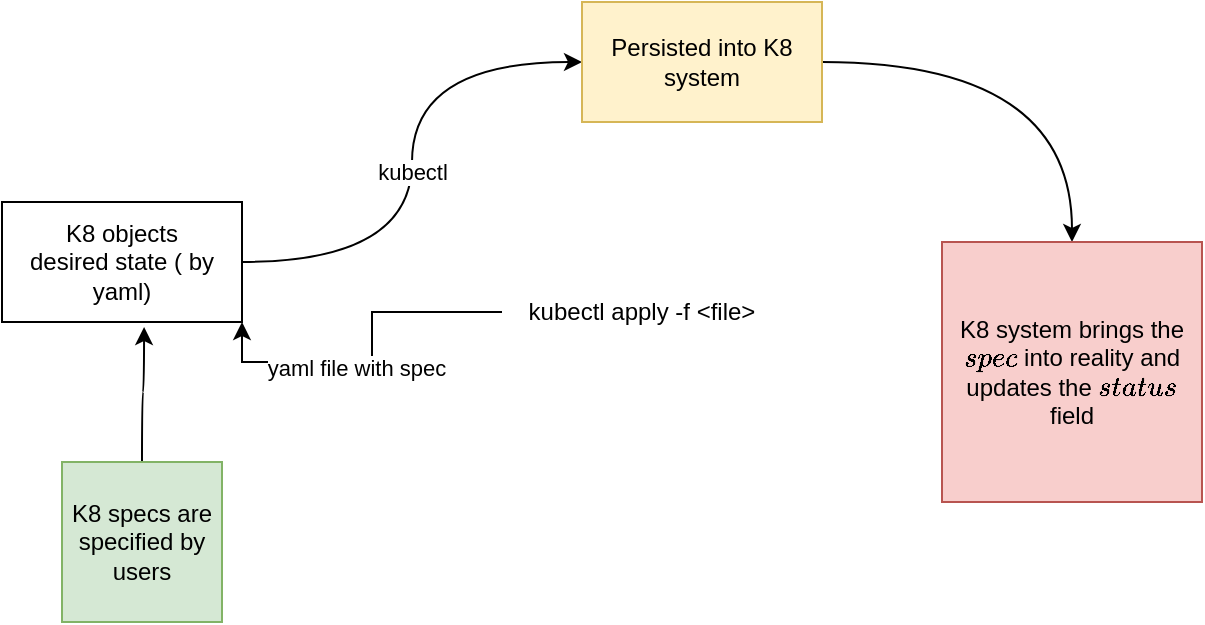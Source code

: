 <mxfile version="21.6.8" type="github">
  <diagram name="Page-1" id="WoqhhD6lpDFLgfi7OJ99">
    <mxGraphModel dx="1306" dy="712" grid="1" gridSize="10" guides="1" tooltips="1" connect="1" arrows="1" fold="1" page="1" pageScale="1" pageWidth="827" pageHeight="1169" math="0" shadow="0">
      <root>
        <mxCell id="0" />
        <mxCell id="1" parent="0" />
        <mxCell id="0i_TROUVxeNVEFwLMdWt-4" style="edgeStyle=orthogonalEdgeStyle;rounded=0;orthogonalLoop=1;jettySize=auto;html=1;entryX=0;entryY=0.5;entryDx=0;entryDy=0;curved=1;" edge="1" parent="1" source="0i_TROUVxeNVEFwLMdWt-1" target="0i_TROUVxeNVEFwLMdWt-2">
          <mxGeometry relative="1" as="geometry" />
        </mxCell>
        <mxCell id="0i_TROUVxeNVEFwLMdWt-7" value="kubectl" style="edgeLabel;html=1;align=center;verticalAlign=middle;resizable=0;points=[];" vertex="1" connectable="0" parent="0i_TROUVxeNVEFwLMdWt-4">
          <mxGeometry x="-0.026" relative="1" as="geometry">
            <mxPoint y="1" as="offset" />
          </mxGeometry>
        </mxCell>
        <mxCell id="0i_TROUVxeNVEFwLMdWt-1" value="K8 objects&lt;br&gt;desired state ( by yaml)" style="rounded=0;whiteSpace=wrap;html=1;fillColor=none;" vertex="1" parent="1">
          <mxGeometry x="50" y="130" width="120" height="60" as="geometry" />
        </mxCell>
        <mxCell id="0i_TROUVxeNVEFwLMdWt-15" style="edgeStyle=orthogonalEdgeStyle;rounded=0;orthogonalLoop=1;jettySize=auto;html=1;curved=1;" edge="1" parent="1" source="0i_TROUVxeNVEFwLMdWt-2" target="0i_TROUVxeNVEFwLMdWt-14">
          <mxGeometry relative="1" as="geometry" />
        </mxCell>
        <mxCell id="0i_TROUVxeNVEFwLMdWt-2" value="Persisted into K8 system" style="rounded=0;whiteSpace=wrap;html=1;fillColor=#fff2cc;strokeColor=#d6b656;" vertex="1" parent="1">
          <mxGeometry x="340" y="30" width="120" height="60" as="geometry" />
        </mxCell>
        <mxCell id="0i_TROUVxeNVEFwLMdWt-13" style="edgeStyle=orthogonalEdgeStyle;rounded=0;orthogonalLoop=1;jettySize=auto;html=1;entryX=0.592;entryY=1.042;entryDx=0;entryDy=0;entryPerimeter=0;curved=1;" edge="1" parent="1" source="0i_TROUVxeNVEFwLMdWt-12" target="0i_TROUVxeNVEFwLMdWt-1">
          <mxGeometry relative="1" as="geometry" />
        </mxCell>
        <mxCell id="0i_TROUVxeNVEFwLMdWt-12" value="K8 specs are specified by users" style="whiteSpace=wrap;html=1;aspect=fixed;fillColor=#d5e8d4;strokeColor=#82b366;" vertex="1" parent="1">
          <mxGeometry x="80" y="260" width="80" height="80" as="geometry" />
        </mxCell>
        <mxCell id="0i_TROUVxeNVEFwLMdWt-14" value="K8 system brings the `spec` into reality and updates the `status` field" style="whiteSpace=wrap;html=1;aspect=fixed;fillColor=#f8cecc;strokeColor=#b85450;" vertex="1" parent="1">
          <mxGeometry x="520" y="150" width="130" height="130" as="geometry" />
        </mxCell>
        <mxCell id="0i_TROUVxeNVEFwLMdWt-18" style="edgeStyle=orthogonalEdgeStyle;rounded=0;orthogonalLoop=1;jettySize=auto;html=1;entryX=1;entryY=1;entryDx=0;entryDy=0;" edge="1" parent="1" source="0i_TROUVxeNVEFwLMdWt-17" target="0i_TROUVxeNVEFwLMdWt-1">
          <mxGeometry relative="1" as="geometry" />
        </mxCell>
        <mxCell id="0i_TROUVxeNVEFwLMdWt-19" value="yaml file with spec" style="edgeLabel;html=1;align=center;verticalAlign=middle;resizable=0;points=[];" vertex="1" connectable="0" parent="0i_TROUVxeNVEFwLMdWt-18">
          <mxGeometry x="0.12" y="3" relative="1" as="geometry">
            <mxPoint as="offset" />
          </mxGeometry>
        </mxCell>
        <mxCell id="0i_TROUVxeNVEFwLMdWt-17" value="kubectl apply -f &amp;lt;file&amp;gt;" style="text;html=1;strokeColor=none;fillColor=none;align=center;verticalAlign=middle;whiteSpace=wrap;rounded=0;" vertex="1" parent="1">
          <mxGeometry x="300" y="170" width="140" height="30" as="geometry" />
        </mxCell>
      </root>
    </mxGraphModel>
  </diagram>
</mxfile>
